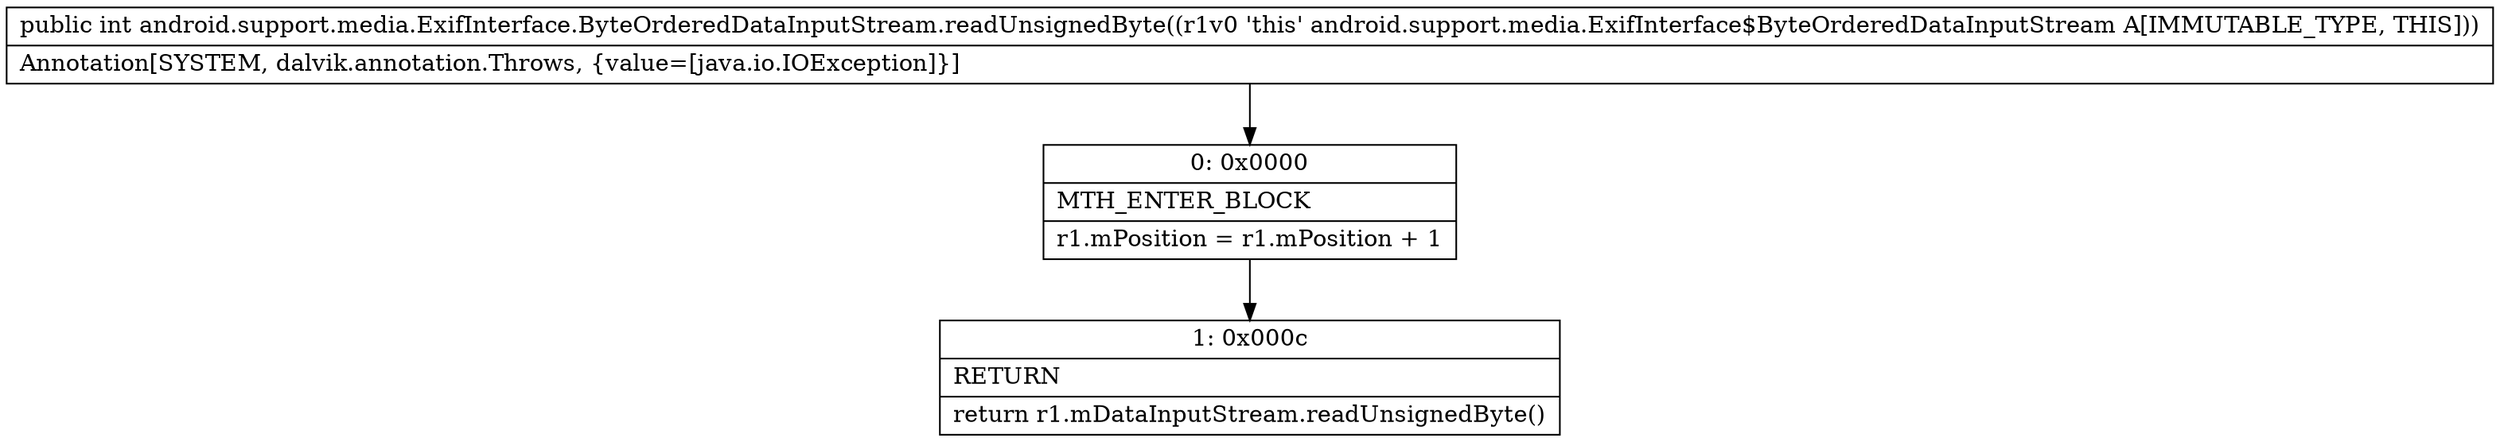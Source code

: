 digraph "CFG forandroid.support.media.ExifInterface.ByteOrderedDataInputStream.readUnsignedByte()I" {
Node_0 [shape=record,label="{0\:\ 0x0000|MTH_ENTER_BLOCK\l|r1.mPosition = r1.mPosition + 1\l}"];
Node_1 [shape=record,label="{1\:\ 0x000c|RETURN\l|return r1.mDataInputStream.readUnsignedByte()\l}"];
MethodNode[shape=record,label="{public int android.support.media.ExifInterface.ByteOrderedDataInputStream.readUnsignedByte((r1v0 'this' android.support.media.ExifInterface$ByteOrderedDataInputStream A[IMMUTABLE_TYPE, THIS]))  | Annotation[SYSTEM, dalvik.annotation.Throws, \{value=[java.io.IOException]\}]\l}"];
MethodNode -> Node_0;
Node_0 -> Node_1;
}

